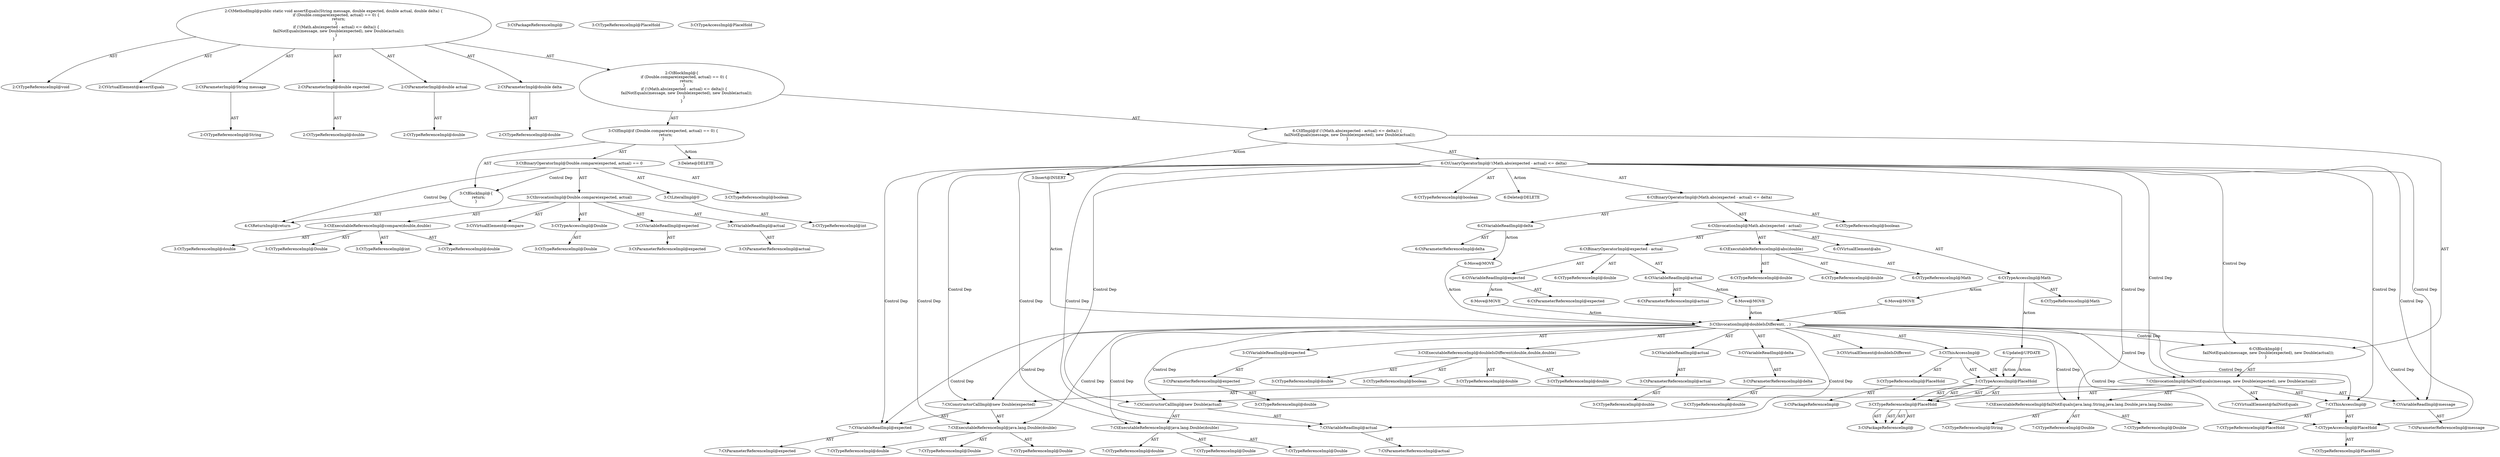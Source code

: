 digraph "assertEquals#?,String,double,double,double" {
0 [label="2:CtTypeReferenceImpl@void" shape=ellipse]
1 [label="2:CtVirtualElement@assertEquals" shape=ellipse]
2 [label="2:CtParameterImpl@String message" shape=ellipse]
3 [label="2:CtTypeReferenceImpl@String" shape=ellipse]
4 [label="2:CtParameterImpl@double expected" shape=ellipse]
5 [label="2:CtTypeReferenceImpl@double" shape=ellipse]
6 [label="2:CtParameterImpl@double actual" shape=ellipse]
7 [label="2:CtTypeReferenceImpl@double" shape=ellipse]
8 [label="2:CtParameterImpl@double delta" shape=ellipse]
9 [label="2:CtTypeReferenceImpl@double" shape=ellipse]
10 [label="3:CtExecutableReferenceImpl@compare(double,double)" shape=ellipse]
11 [label="3:CtTypeReferenceImpl@Double" shape=ellipse]
12 [label="3:CtTypeReferenceImpl@int" shape=ellipse]
13 [label="3:CtTypeReferenceImpl@double" shape=ellipse]
14 [label="3:CtTypeReferenceImpl@double" shape=ellipse]
15 [label="3:CtVirtualElement@compare" shape=ellipse]
16 [label="3:CtTypeAccessImpl@Double" shape=ellipse]
17 [label="3:CtTypeReferenceImpl@Double" shape=ellipse]
18 [label="3:CtVariableReadImpl@expected" shape=ellipse]
19 [label="3:CtParameterReferenceImpl@expected" shape=ellipse]
20 [label="3:CtVariableReadImpl@actual" shape=ellipse]
21 [label="3:CtParameterReferenceImpl@actual" shape=ellipse]
22 [label="3:CtInvocationImpl@Double.compare(expected, actual)" shape=ellipse]
23 [label="3:CtLiteralImpl@0" shape=ellipse]
24 [label="3:CtTypeReferenceImpl@int" shape=ellipse]
25 [label="3:CtBinaryOperatorImpl@Double.compare(expected, actual) == 0" shape=ellipse]
26 [label="3:CtTypeReferenceImpl@boolean" shape=ellipse]
27 [label="4:CtReturnImpl@return" shape=ellipse]
28 [label="3:CtBlockImpl@\{
    return;
\}" shape=ellipse]
29 [label="3:CtIfImpl@if (Double.compare(expected, actual) == 0) \{
    return;
\}" shape=ellipse]
30 [label="6:CtExecutableReferenceImpl@abs(double)" shape=ellipse]
31 [label="6:CtTypeReferenceImpl@Math" shape=ellipse]
32 [label="6:CtTypeReferenceImpl@double" shape=ellipse]
33 [label="6:CtTypeReferenceImpl@double" shape=ellipse]
34 [label="6:CtVirtualElement@abs" shape=ellipse]
35 [label="6:CtTypeAccessImpl@Math" shape=ellipse]
36 [label="6:CtTypeReferenceImpl@Math" shape=ellipse]
37 [label="6:CtVariableReadImpl@expected" shape=ellipse]
38 [label="6:CtParameterReferenceImpl@expected" shape=ellipse]
39 [label="6:CtVariableReadImpl@actual" shape=ellipse]
40 [label="6:CtParameterReferenceImpl@actual" shape=ellipse]
41 [label="6:CtBinaryOperatorImpl@expected - actual" shape=ellipse]
42 [label="6:CtTypeReferenceImpl@double" shape=ellipse]
43 [label="6:CtInvocationImpl@Math.abs(expected - actual)" shape=ellipse]
44 [label="6:CtVariableReadImpl@delta" shape=ellipse]
45 [label="6:CtParameterReferenceImpl@delta" shape=ellipse]
46 [label="6:CtBinaryOperatorImpl@(Math.abs(expected - actual) <= delta)" shape=ellipse]
47 [label="6:CtTypeReferenceImpl@boolean" shape=ellipse]
48 [label="6:CtUnaryOperatorImpl@!(Math.abs(expected - actual) <= delta)" shape=ellipse]
49 [label="6:CtTypeReferenceImpl@boolean" shape=ellipse]
50 [label="7:CtExecutableReferenceImpl@failNotEquals(java.lang.String,java.lang.Double,java.lang.Double)" shape=ellipse]
51 [label="7:CtTypeReferenceImpl@String" shape=ellipse]
52 [label="7:CtTypeReferenceImpl@Double" shape=ellipse]
53 [label="7:CtTypeReferenceImpl@Double" shape=ellipse]
54 [label="7:CtVirtualElement@failNotEquals" shape=ellipse]
55 [label="7:CtTypeAccessImpl@PlaceHold" shape=ellipse]
56 [label="7:CtTypeReferenceImpl@PlaceHold" shape=ellipse]
57 [label="7:CtThisAccessImpl@" shape=ellipse]
58 [label="7:CtTypeReferenceImpl@PlaceHold" shape=ellipse]
59 [label="7:CtVariableReadImpl@message" shape=ellipse]
60 [label="7:CtParameterReferenceImpl@message" shape=ellipse]
61 [label="7:CtExecutableReferenceImpl@java.lang.Double(double)" shape=ellipse]
62 [label="7:CtTypeReferenceImpl@Double" shape=ellipse]
63 [label="7:CtTypeReferenceImpl@Double" shape=ellipse]
64 [label="7:CtTypeReferenceImpl@double" shape=ellipse]
65 [label="7:CtVariableReadImpl@expected" shape=ellipse]
66 [label="7:CtParameterReferenceImpl@expected" shape=ellipse]
67 [label="7:CtConstructorCallImpl@new Double(expected)" shape=ellipse]
68 [label="7:CtExecutableReferenceImpl@java.lang.Double(double)" shape=ellipse]
69 [label="7:CtTypeReferenceImpl@Double" shape=ellipse]
70 [label="7:CtTypeReferenceImpl@Double" shape=ellipse]
71 [label="7:CtTypeReferenceImpl@double" shape=ellipse]
72 [label="7:CtVariableReadImpl@actual" shape=ellipse]
73 [label="7:CtParameterReferenceImpl@actual" shape=ellipse]
74 [label="7:CtConstructorCallImpl@new Double(actual)" shape=ellipse]
75 [label="7:CtInvocationImpl@failNotEquals(message, new Double(expected), new Double(actual))" shape=ellipse]
76 [label="6:CtBlockImpl@\{
    failNotEquals(message, new Double(expected), new Double(actual));
\}" shape=ellipse]
77 [label="6:CtIfImpl@if (!(Math.abs(expected - actual) <= delta)) \{
    failNotEquals(message, new Double(expected), new Double(actual));
\}" shape=ellipse]
78 [label="2:CtBlockImpl@\{
    if (Double.compare(expected, actual) == 0) \{
        return;
    \}
    if (!(Math.abs(expected - actual) <= delta)) \{
        failNotEquals(message, new Double(expected), new Double(actual));
    \}
\}" shape=ellipse]
79 [label="2:CtMethodImpl@public static void assertEquals(String message, double expected, double actual, double delta) \{
    if (Double.compare(expected, actual) == 0) \{
        return;
    \}
    if (!(Math.abs(expected - actual) <= delta)) \{
        failNotEquals(message, new Double(expected), new Double(actual));
    \}
\}" shape=ellipse]
80 [label="6:Update@UPDATE" shape=ellipse]
81 [label="3:CtPackageReferenceImpl@" shape=ellipse]
82 [label="3:CtTypeReferenceImpl@PlaceHold" shape=ellipse]
83 [label="3:CtTypeAccessImpl@PlaceHold" shape=ellipse]
84 [label="3:Delete@DELETE" shape=ellipse]
85 [label="6:Delete@DELETE" shape=ellipse]
86 [label="3:Insert@INSERT" shape=ellipse]
87 [label="3:CtPackageReferenceImpl@" shape=ellipse]
88 [label="3:CtTypeReferenceImpl@PlaceHold" shape=ellipse]
89 [label="3:CtPackageReferenceImpl@" shape=ellipse]
90 [label="3:CtTypeReferenceImpl@PlaceHold" shape=ellipse]
91 [label="3:CtTypeAccessImpl@PlaceHold" shape=ellipse]
92 [label="3:CtThisAccessImpl@" shape=ellipse]
93 [label="3:CtTypeReferenceImpl@boolean" shape=ellipse]
94 [label="3:CtTypeReferenceImpl@double" shape=ellipse]
95 [label="3:CtTypeReferenceImpl@double" shape=ellipse]
96 [label="3:CtTypeReferenceImpl@double" shape=ellipse]
97 [label="3:CtExecutableReferenceImpl@doubleIsDifferent(double,double,double)" shape=ellipse]
98 [label="3:CtTypeReferenceImpl@double" shape=ellipse]
99 [label="3:CtParameterReferenceImpl@expected" shape=ellipse]
100 [label="3:CtVariableReadImpl@expected" shape=ellipse]
101 [label="3:CtTypeReferenceImpl@double" shape=ellipse]
102 [label="3:CtParameterReferenceImpl@actual" shape=ellipse]
103 [label="3:CtVariableReadImpl@actual" shape=ellipse]
104 [label="3:CtTypeReferenceImpl@double" shape=ellipse]
105 [label="3:CtParameterReferenceImpl@delta" shape=ellipse]
106 [label="3:CtVariableReadImpl@delta" shape=ellipse]
107 [label="3:CtInvocationImpl@doubleIsDifferent(, , )" shape=ellipse]
108 [label="3:CtVirtualElement@doubleIsDifferent" shape=ellipse]
109 [label="6:Move@MOVE" shape=ellipse]
110 [label="6:Move@MOVE" shape=ellipse]
111 [label="6:Move@MOVE" shape=ellipse]
112 [label="6:Move@MOVE" shape=ellipse]
2 -> 3 [label="AST"];
4 -> 5 [label="AST"];
6 -> 7 [label="AST"];
8 -> 9 [label="AST"];
10 -> 11 [label="AST"];
10 -> 12 [label="AST"];
10 -> 13 [label="AST"];
10 -> 14 [label="AST"];
16 -> 17 [label="AST"];
18 -> 19 [label="AST"];
20 -> 21 [label="AST"];
22 -> 15 [label="AST"];
22 -> 16 [label="AST"];
22 -> 10 [label="AST"];
22 -> 18 [label="AST"];
22 -> 20 [label="AST"];
23 -> 24 [label="AST"];
25 -> 26 [label="AST"];
25 -> 22 [label="AST"];
25 -> 23 [label="AST"];
25 -> 28 [label="Control Dep"];
25 -> 27 [label="Control Dep"];
28 -> 27 [label="AST"];
29 -> 25 [label="AST"];
29 -> 28 [label="AST"];
29 -> 84 [label="Action"];
30 -> 31 [label="AST"];
30 -> 32 [label="AST"];
30 -> 33 [label="AST"];
35 -> 36 [label="AST"];
35 -> 80 [label="Action"];
35 -> 109 [label="Action"];
37 -> 38 [label="AST"];
37 -> 110 [label="Action"];
39 -> 40 [label="AST"];
39 -> 111 [label="Action"];
41 -> 42 [label="AST"];
41 -> 37 [label="AST"];
41 -> 39 [label="AST"];
43 -> 34 [label="AST"];
43 -> 35 [label="AST"];
43 -> 30 [label="AST"];
43 -> 41 [label="AST"];
44 -> 45 [label="AST"];
44 -> 112 [label="Action"];
46 -> 47 [label="AST"];
46 -> 43 [label="AST"];
46 -> 44 [label="AST"];
48 -> 49 [label="AST"];
48 -> 46 [label="AST"];
48 -> 76 [label="Control Dep"];
48 -> 75 [label="Control Dep"];
48 -> 50 [label="Control Dep"];
48 -> 57 [label="Control Dep"];
48 -> 55 [label="Control Dep"];
48 -> 59 [label="Control Dep"];
48 -> 67 [label="Control Dep"];
48 -> 61 [label="Control Dep"];
48 -> 65 [label="Control Dep"];
48 -> 74 [label="Control Dep"];
48 -> 68 [label="Control Dep"];
48 -> 72 [label="Control Dep"];
48 -> 85 [label="Action"];
50 -> 51 [label="AST"];
50 -> 52 [label="AST"];
50 -> 53 [label="AST"];
55 -> 56 [label="AST"];
57 -> 58 [label="AST"];
57 -> 55 [label="AST"];
59 -> 60 [label="AST"];
61 -> 62 [label="AST"];
61 -> 63 [label="AST"];
61 -> 64 [label="AST"];
65 -> 66 [label="AST"];
67 -> 61 [label="AST"];
67 -> 65 [label="AST"];
68 -> 69 [label="AST"];
68 -> 70 [label="AST"];
68 -> 71 [label="AST"];
72 -> 73 [label="AST"];
74 -> 68 [label="AST"];
74 -> 72 [label="AST"];
75 -> 54 [label="AST"];
75 -> 57 [label="AST"];
75 -> 50 [label="AST"];
75 -> 59 [label="AST"];
75 -> 67 [label="AST"];
75 -> 74 [label="AST"];
76 -> 75 [label="AST"];
77 -> 48 [label="AST"];
77 -> 76 [label="AST"];
77 -> 86 [label="Action"];
78 -> 29 [label="AST"];
78 -> 77 [label="AST"];
79 -> 1 [label="AST"];
79 -> 0 [label="AST"];
79 -> 2 [label="AST"];
79 -> 4 [label="AST"];
79 -> 6 [label="AST"];
79 -> 8 [label="AST"];
79 -> 78 [label="AST"];
80 -> 91 [label="Action"];
80 -> 91 [label="Action"];
90 -> 89 [label="AST"];
90 -> 89 [label="AST"];
91 -> 90 [label="AST"];
91 -> 90 [label="AST"];
86 -> 107 [label="Action"];
88 -> 87 [label="AST"];
90 -> 89 [label="AST"];
90 -> 89 [label="AST"];
91 -> 90 [label="AST"];
91 -> 90 [label="AST"];
92 -> 88 [label="AST"];
92 -> 91 [label="AST"];
92 -> 91 [label="AST"];
97 -> 93 [label="AST"];
97 -> 94 [label="AST"];
97 -> 95 [label="AST"];
97 -> 96 [label="AST"];
99 -> 98 [label="AST"];
100 -> 99 [label="AST"];
102 -> 101 [label="AST"];
103 -> 102 [label="AST"];
105 -> 104 [label="AST"];
106 -> 105 [label="AST"];
107 -> 108 [label="AST"];
107 -> 92 [label="AST"];
107 -> 97 [label="AST"];
107 -> 100 [label="AST"];
107 -> 103 [label="AST"];
107 -> 106 [label="AST"];
107 -> 76 [label="Control Dep"];
107 -> 75 [label="Control Dep"];
107 -> 50 [label="Control Dep"];
107 -> 57 [label="Control Dep"];
107 -> 55 [label="Control Dep"];
107 -> 59 [label="Control Dep"];
107 -> 67 [label="Control Dep"];
107 -> 61 [label="Control Dep"];
107 -> 65 [label="Control Dep"];
107 -> 74 [label="Control Dep"];
107 -> 68 [label="Control Dep"];
107 -> 72 [label="Control Dep"];
109 -> 107 [label="Action"];
110 -> 107 [label="Action"];
111 -> 107 [label="Action"];
112 -> 107 [label="Action"];
}
